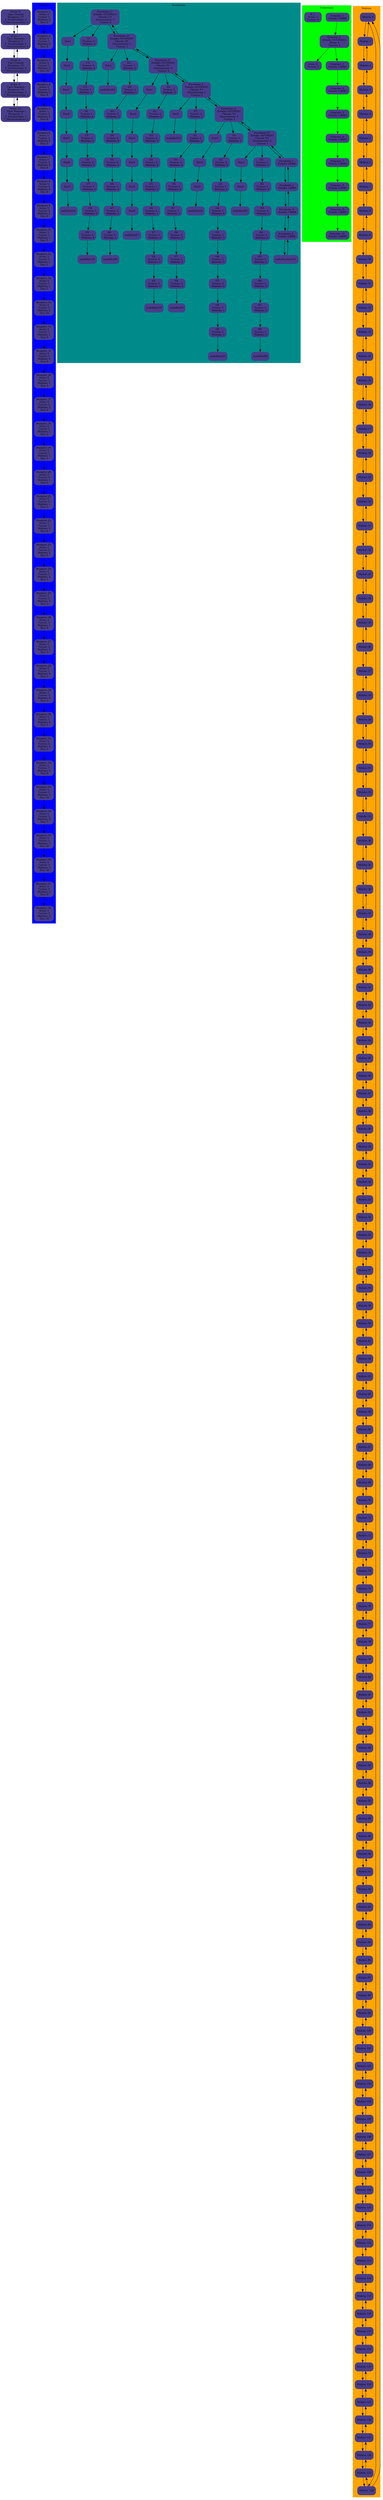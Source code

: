 digraph g {  
 subgraph cluster_0 {
rankdir= "LR"
};
node [
fontsize = "10"
shape = "Mrecord"
color="darkslateblue"
style ="filled, bold"
];
"nodoAvion0"
[ label=" Avion: 6 &#92;n Tipo: Grande &#92;n Pasajeros: 37 &#92;n T_Desabordaje: 3 &#92;n T_Mantenimiento: 3"];
"nodoAvion1"
[ label=" Avion: 7 &#92;n Tipo: Pequeño &#92;n Pasajeros: 5 &#92;n T_Desabordaje: 1 &#92;n T_Mantenimiento: 1"];
"nodoAvion2"
[ label=" Avion: 8 &#92;n Tipo: Grande &#92;n Pasajeros: 35 &#92;n T_Desabordaje: 3 &#92;n T_Mantenimiento: 3"];
"nodoAvion3"
[ label=" Avion: 9 &#92;n Tipo: Mediano &#92;n Pasajeros: 19 &#92;n T_Desabordaje: 2 &#92;n T_Mantenimiento: 2"];
"nodoAvion4"
[ label=" Avion: 10 &#92;n Tipo: Pequeño &#92;n Pasajeros: 9 &#92;n T_Desabordaje: 1 &#92;n T_Mantenimiento: 2"];
"nodoAvion0"-> "nodoAvion1";
"nodoAvion1"-> "nodoAvion0";
"nodoAvion1"-> "nodoAvion2";
"nodoAvion2"-> "nodoAvion1";
"nodoAvion2"-> "nodoAvion3";
"nodoAvion3"-> "nodoAvion2";
"nodoAvion3"-> "nodoAvion4";
"nodoAvion4"-> "nodoAvion3";

 subgraph cluster_1 {
node [style=filled];
"nodoPasajero1"
[ label=" Pasajero: 1 &#92;n Avion: 5 &#92;n Turnos: 2 &#92;n Maletas: 2 &#92;n Doc: 2"];
"nodoPasajero2"
[ label=" Pasajero: 2 &#92;n Avion: 5 &#92;n Turnos: 1 &#92;n Maletas: 4 &#92;n Doc: 8"];
"nodoPasajero3"
[ label=" Pasajero: 3 &#92;n Avion: 5 &#92;n Turnos: 1 &#92;n Maletas: 2 &#92;n Doc: 10"];
"nodoPasajero4"
[ label=" Pasajero: 4 &#92;n Avion: 5 &#92;n Turnos: 2 &#92;n Maletas: 3 &#92;n Doc: 8"];
"nodoPasajero5"
[ label=" Pasajero: 5 &#92;n Avion: 5 &#92;n Turnos: 3 &#92;n Maletas: 4 &#92;n Doc: 8"];
"nodoPasajero6"
[ label=" Pasajero: 6 &#92;n Avion: 5 &#92;n Turnos: 3 &#92;n Maletas: 4 &#92;n Doc: 5"];
"nodoPasajero7"
[ label=" Pasajero: 7 &#92;n Avion: 5 &#92;n Turnos: 3 &#92;n Maletas: 4 &#92;n Doc: 8"];
"nodoPasajero8"
[ label=" Pasajero: 8 &#92;n Avion: 5 &#92;n Turnos: 3 &#92;n Maletas: 4 &#92;n Doc: 9"];
"nodoPasajero9"
[ label=" Pasajero: 9 &#92;n Avion: 5 &#92;n Turnos: 3 &#92;n Maletas: 2 &#92;n Doc: 9"];
"nodoPasajero10"
[ label=" Pasajero: 10 &#92;n Avion: 5 &#92;n Turnos: 1 &#92;n Maletas: 1 &#92;n Doc: 5"];
"nodoPasajero11"
[ label=" Pasajero: 11 &#92;n Avion: 5 &#92;n Turnos: 2 &#92;n Maletas: 1 &#92;n Doc: 2"];
"nodoPasajero12"
[ label=" Pasajero: 12 &#92;n Avion: 5 &#92;n Turnos: 1 &#92;n Maletas: 1 &#92;n Doc: 7"];
"nodoPasajero13"
[ label=" Pasajero: 13 &#92;n Avion: 5 &#92;n Turnos: 2 &#92;n Maletas: 4 &#92;n Doc: 10"];
"nodoPasajero14"
[ label=" Pasajero: 14 &#92;n Avion: 5 &#92;n Turnos: 1 &#92;n Maletas: 1 &#92;n Doc: 8"];
"nodoPasajero15"
[ label=" Pasajero: 15 &#92;n Avion: 5 &#92;n Turnos: 1 &#92;n Maletas: 4 &#92;n Doc: 9"];
"nodoPasajero16"
[ label=" Pasajero: 16 &#92;n Avion: 5 &#92;n Turnos: 1 &#92;n Maletas: 1 &#92;n Doc: 5"];
"nodoPasajero17"
[ label=" Pasajero: 17 &#92;n Avion: 5 &#92;n Turnos: 2 &#92;n Maletas: 3 &#92;n Doc: 6"];
"nodoPasajero18"
[ label=" Pasajero: 18 &#92;n Avion: 5 &#92;n Turnos: 1 &#92;n Maletas: 1 &#92;n Doc: 2"];
"nodoPasajero19"
[ label=" Pasajero: 19 &#92;n Avion: 5 &#92;n Turnos: 1 &#92;n Maletas: 1 &#92;n Doc: 5"];
"nodoPasajero20"
[ label=" Pasajero: 20 &#92;n Avion: 5 &#92;n Turnos: 2 &#92;n Maletas: 1 &#92;n Doc: 2"];
"nodoPasajero21"
[ label=" Pasajero: 21 &#92;n Avion: 5 &#92;n Turnos: 2 &#92;n Maletas: 1 &#92;n Doc: 2"];
"nodoPasajero22"
[ label=" Pasajero: 22 &#92;n Avion: 5 &#92;n Turnos: 1 &#92;n Maletas: 3 &#92;n Doc: 6"];
"nodoPasajero23"
[ label=" Pasajero: 23 &#92;n Avion: 5 &#92;n Turnos: 2 &#92;n Maletas: 2 &#92;n Doc: 5"];
"nodoPasajero24"
[ label=" Pasajero: 24 &#92;n Avion: 5 &#92;n Turnos: 1 &#92;n Maletas: 2 &#92;n Doc: 1"];
"nodoPasajero25"
[ label=" Pasajero: 25 &#92;n Avion: 5 &#92;n Turnos: 2 &#92;n Maletas: 3 &#92;n Doc: 3"];
"nodoPasajero26"
[ label=" Pasajero: 26 &#92;n Avion: 5 &#92;n Turnos: 3 &#92;n Maletas: 1 &#92;n Doc: 9"];
"nodoPasajero27"
[ label=" Pasajero: 27 &#92;n Avion: 5 &#92;n Turnos: 3 &#92;n Maletas: 2 &#92;n Doc: 3"];
"nodoPasajero28"
[ label=" Pasajero: 28 &#92;n Avion: 5 &#92;n Turnos: 1 &#92;n Maletas: 4 &#92;n Doc: 3"];
"nodoPasajero29"
[ label=" Pasajero: 29 &#92;n Avion: 5 &#92;n Turnos: 3 &#92;n Maletas: 2 &#92;n Doc: 3"];
"nodoPasajero30"
[ label=" Pasajero: 30 &#92;n Avion: 5 &#92;n Turnos: 3 &#92;n Maletas: 2 &#92;n Doc: 5"];
"nodoPasajero31"
[ label=" Pasajero: 31 &#92;n Avion: 5 &#92;n Turnos: 3 &#92;n Maletas: 2 &#92;n Doc: 2"];
"nodoPasajero32"
[ label=" Pasajero: 32 &#92;n Avion: 5 &#92;n Turnos: 1 &#92;n Maletas: 3 &#92;n Doc: 8"];
"nodoPasajero33"
[ label=" Pasajero: 33 &#92;n Avion: 5 &#92;n Turnos: 2 &#92;n Maletas: 4 &#92;n Doc: 10"];
"nodoPasajero34"
[ label=" Pasajero: 34 &#92;n Avion: 5 &#92;n Turnos: 3 &#92;n Maletas: 3 &#92;n Doc: 7"];
"nodoPasajero35"
[ label=" Pasajero: 35 &#92;n Avion: 5 &#92;n Turnos: 2 &#92;n Maletas: 2 &#92;n Doc: 10"];
"nodoPasajero36"
[ label=" Pasajero: 36 &#92;n Avion: 5 &#92;n Turnos: 3 &#92;n Maletas: 3 &#92;n Doc: 10"];
"nodoPasajero37"
[ label=" Pasajero: 37 &#92;n Avion: 5 &#92;n Turnos: 3 &#92;n Maletas: 2 &#92;n Doc: 9"];
"nodoPasajero38"
[ label=" Pasajero: 38 &#92;n Avion: 5 &#92;n Turnos: 3 &#92;n Maletas: 2 &#92;n Doc: 10"];
"nodoPasajero1"-> "nodoPasajero2";
"nodoPasajero2"-> "nodoPasajero3";
"nodoPasajero3"-> "nodoPasajero4";
"nodoPasajero4"-> "nodoPasajero5";
"nodoPasajero5"-> "nodoPasajero6";
"nodoPasajero6"-> "nodoPasajero7";
"nodoPasajero7"-> "nodoPasajero8";
"nodoPasajero8"-> "nodoPasajero9";
"nodoPasajero9"-> "nodoPasajero10";
"nodoPasajero10"-> "nodoPasajero11";
"nodoPasajero11"-> "nodoPasajero12";
"nodoPasajero12"-> "nodoPasajero13";
"nodoPasajero13"-> "nodoPasajero14";
"nodoPasajero14"-> "nodoPasajero15";
"nodoPasajero15"-> "nodoPasajero16";
"nodoPasajero16"-> "nodoPasajero17";
"nodoPasajero17"-> "nodoPasajero18";
"nodoPasajero18"-> "nodoPasajero19";
"nodoPasajero19"-> "nodoPasajero20";
"nodoPasajero20"-> "nodoPasajero21";
"nodoPasajero21"-> "nodoPasajero22";
"nodoPasajero22"-> "nodoPasajero23";
"nodoPasajero23"-> "nodoPasajero24";
"nodoPasajero24"-> "nodoPasajero25";
"nodoPasajero25"-> "nodoPasajero26";
"nodoPasajero26"-> "nodoPasajero27";
"nodoPasajero27"-> "nodoPasajero28";
"nodoPasajero28"-> "nodoPasajero29";
"nodoPasajero29"-> "nodoPasajero30";
"nodoPasajero30"-> "nodoPasajero31";
"nodoPasajero31"-> "nodoPasajero32";
"nodoPasajero32"-> "nodoPasajero33";
"nodoPasajero33"-> "nodoPasajero34";
"nodoPasajero34"-> "nodoPasajero35";
"nodoPasajero35"-> "nodoPasajero36";
"nodoPasajero36"-> "nodoPasajero37";
"nodoPasajero37"-> "nodoPasajero38";
fontsize = "10"
shape = "Mrecord"
color="blue"
style ="filled, bold"
label ="Pasajeros"
}

 subgraph cluster_2 {
node [style=filled];
"nodoEscritorio1"
[ label=" Escritorio: C &#92;n Estado: OCUPADO  &#92;n Cliente: C1 &#92;n Documentos: 7 &#92;n Turnos: 2"];
"nodoDocC1"
[ label=" Doc1"];
"nodoDocC2"
[ label=" Doc2"];
"nodoDocC3"
[ label=" Doc3"];
"nodoDocC4"
[ label=" Doc4"];
"nodoDocC5"
[ label=" Doc5"];
"nodoDocC6"
[ label=" Doc6"];
"nodoDocC7"
[ label=" Doc7"];
"nodoPasC1"
[ label=" C1 &#92;n Turnos: 2 &#92;n Maletas: 3"];
"nodoPasC2"
[ label=" C2 &#92;n Turnos: 3 &#92;n Maletas: 4"];
"nodoPasC3"
[ label=" C3 &#92;n Turnos: 1 &#92;n Maletas: 1"];
"nodoPasC4"
[ label=" C4 &#92;n Turnos: 1 &#92;n Maletas: 4"];
"nodoPasC5"
[ label=" C5 &#92;n Turnos: 3 &#92;n Maletas: 2"];
"nodoPasC6"
[ label=" C6 &#92;n Turnos: 2 &#92;n Maletas: 2"];
"nodoPasC7"
[ label=" C7 &#92;n Turnos: 1 &#92;n Maletas: 3"];
"nodoPasC8"
[ label=" C8 &#92;n Turnos: 1 &#92;n Maletas: 2"];
"nodoPasC9"
[ label=" C9 &#92;n Turnos: 3 &#92;n Maletas: 4"];
"nodoEscritorio2"
[ label=" Escritorio: D &#92;n Estado: OCUPADO  &#92;n Cliente: D1 &#92;n Documentos: 1 &#92;n Turnos: 1"];
"nodoDocD1"
[ label=" Doc1"];
"nodoPasD1"
[ label=" D1 &#92;n Turnos: 1 &#92;n Maletas: 2"];
"nodoPasD2"
[ label=" D2 &#92;n Turnos: 2 &#92;n Maletas: 1"];
"nodoPasD3"
[ label=" D3 &#92;n Turnos: 2 &#92;n Maletas: 2"];
"nodoPasD4"
[ label=" D4 &#92;n Turnos: 3 &#92;n Maletas: 4"];
"nodoPasD5"
[ label=" D5 &#92;n Turnos: 2 &#92;n Maletas: 1"];
"nodoPasD6"
[ label=" D6 &#92;n Turnos: 1 &#92;n Maletas: 2"];
"nodoPasD7"
[ label=" D7 &#92;n Turnos: 3 &#92;n Maletas: 1"];
"nodoPasD8"
[ label=" D8 &#92;n Turnos: 2 &#92;n Maletas: 1"];
"nodoEscritorio3"
[ label=" Escritorio: E &#92;n Estado: OCUPADO  &#92;n Cliente: E1 &#92;n Documentos: 6 &#92;n Turnos: 2"];
"nodoDocE1"
[ label=" Doc1"];
"nodoDocE2"
[ label=" Doc2"];
"nodoDocE3"
[ label=" Doc3"];
"nodoDocE4"
[ label=" Doc4"];
"nodoDocE5"
[ label=" Doc5"];
"nodoDocE6"
[ label=" Doc6"];
"nodoPasE1"
[ label=" E1 &#92;n Turnos: 2 &#92;n Maletas: 3"];
"nodoPasE2"
[ label=" E2 &#92;n Turnos: 3 &#92;n Maletas: 2"];
"nodoPasE3"
[ label=" E3 &#92;n Turnos: 2 &#92;n Maletas: 3"];
"nodoPasE4"
[ label=" E4 &#92;n Turnos: 3 &#92;n Maletas: 4"];
"nodoPasE5"
[ label=" E5 &#92;n Turnos: 1 &#92;n Maletas: 3"];
"nodoPasE6"
[ label=" E6 &#92;n Turnos: 1 &#92;n Maletas: 1"];
"nodoPasE7"
[ label=" E7 &#92;n Turnos: 1 &#92;n Maletas: 2"];
"nodoPasE8"
[ label=" E8 &#92;n Turnos: 2 &#92;n Maletas: 2"];
"nodoPasE9"
[ label=" E9 &#92;n Turnos: 3 &#92;n Maletas: 3"];
"nodoEscritorio4"
[ label=" Escritorio: F &#92;n Estado: OCUPADO  &#92;n Cliente: F1 &#92;n Documentos: 1 &#92;n Turnos: 3"];
"nodoDocF1"
[ label=" Doc1"];
"nodoPasF1"
[ label=" F1 &#92;n Turnos: 3 &#92;n Maletas: 1"];
"nodoPasF2"
[ label=" F2 &#92;n Turnos: 2 &#92;n Maletas: 3"];
"nodoPasF3"
[ label=" F3 &#92;n Turnos: 3 &#92;n Maletas: 4"];
"nodoPasF4"
[ label=" F4 &#92;n Turnos: 2 &#92;n Maletas: 4"];
"nodoPasF5"
[ label=" F5 &#92;n Turnos: 1 &#92;n Maletas: 1"];
"nodoPasF6"
[ label=" F6 &#92;n Turnos: 3 &#92;n Maletas: 2"];
"nodoPasF7"
[ label=" F7 &#92;n Turnos: 2 &#92;n Maletas: 2"];
"nodoPasF8"
[ label=" F8 &#92;n Turnos: 3 &#92;n Maletas: 3"];
"nodoEscritorio5"
[ label=" Escritorio: G &#92;n Estado: OCUPADO  &#92;n Cliente: G1 &#92;n Documentos: 3 &#92;n Turnos: 1"];
"nodoDocG1"
[ label=" Doc1"];
"nodoDocG2"
[ label=" Doc2"];
"nodoDocG3"
[ label=" Doc3"];
"nodoPasG1"
[ label=" G1 &#92;n Turnos: 1 &#92;n Maletas: 1"];
"nodoPasG2"
[ label=" G2 &#92;n Turnos: 3 &#92;n Maletas: 3"];
"nodoPasG3"
[ label=" G3 &#92;n Turnos: 1 &#92;n Maletas: 2"];
"nodoPasG4"
[ label=" G4 &#92;n Turnos: 1 &#92;n Maletas: 4"];
"nodoPasG5"
[ label=" G5 &#92;n Turnos: 1 &#92;n Maletas: 3"];
"nodoPasG6"
[ label=" G6 &#92;n Turnos: 3 &#92;n Maletas: 3"];
"nodoPasG7"
[ label=" G7 &#92;n Turnos: 3 &#92;n Maletas: 2"];
"nodoPasG8"
[ label=" G8 &#92;n Turnos: 1 &#92;n Maletas: 1"];
"nodoPasG9"
[ label=" G9 &#92;n Turnos: 1 &#92;n Maletas: 3"];
"nodoEscritorio6"
[ label=" Escritorio: H &#92;n Estado: OCUPADO  &#92;n Cliente: H1 &#92;n Documentos: 2 &#92;n Turnos: 1"];
"nodoDocH1"
[ label=" Doc1"];
"nodoDocH2"
[ label=" Doc2"];
"nodoPasH1"
[ label=" H1 &#92;n Turnos: 1 &#92;n Maletas: 1"];
"nodoPasH2"
[ label=" H2 &#92;n Turnos: 1 &#92;n Maletas: 4"];
"nodoPasH3"
[ label=" H3 &#92;n Turnos: 2 &#92;n Maletas: 1"];
"nodoPasH4"
[ label=" H4 &#92;n Turnos: 1 &#92;n Maletas: 2"];
"nodoPasH5"
[ label=" H5 &#92;n Turnos: 2 &#92;n Maletas: 2"];
"nodoPasH6"
[ label=" H6 &#92;n Turnos: 1 &#92;n Maletas: 4"];
"nodoPasH7"
[ label=" H7 &#92;n Turnos: 2 &#92;n Maletas: 2"];
"nodoPasH8"
[ label=" H8 &#92;n Turnos: 1 &#92;n Maletas: 3"];
"nodoEscritorio7"
[ label=" Escritorio: I &#92;n Estado: LIBRE "];
"nodoEscritorio8"
[ label=" Escritorio: J &#92;n Estado: LIBRE "];
"nodoEscritorio9"
[ label=" Escritorio: X &#92;n Estado: LIBRE "];
"nodoEscritorio10"
[ label=" Escritorio: Z &#92;n Estado: LIBRE "];
"nodoEscritorio1"-> "nodoEscritorio2";
"nodoEscritorio2"-> "nodoEscritorio1";
"nodoDocC1"-> "nodoDocC2";
"nodoDocC2"-> "nodoDocC3";
"nodoDocC3"-> "nodoDocC4";
"nodoDocC4"-> "nodoDocC5";
"nodoDocC5"-> "nodoDocC6";
"nodoDocC6"-> "nodoDocC7";
"nodoDocC7"-> "nodoDocC8";
"nodoEscritorio1"-> "nodoPasC1";
"nodoEscritorio1"-> "nodoDocC1";
"nodoPasC1"-> "nodoPasC2";
"nodoPasC2"-> "nodoPasC3";
"nodoPasC3"-> "nodoPasC4";
"nodoPasC4"-> "nodoPasC5";
"nodoPasC5"-> "nodoPasC6";
"nodoPasC6"-> "nodoPasC7";
"nodoPasC7"-> "nodoPasC8";
"nodoPasC8"-> "nodoPasC9";
"nodoPasC9"-> "nodoPasC10";
"nodoEscritorio2"-> "nodoEscritorio3";
"nodoEscritorio3"-> "nodoEscritorio2";
"nodoDocD1"-> "nodoDocD2";
"nodoEscritorio2"-> "nodoPasD1";
"nodoEscritorio2"-> "nodoDocD1";
"nodoPasD1"-> "nodoPasD2";
"nodoPasD2"-> "nodoPasD3";
"nodoPasD3"-> "nodoPasD4";
"nodoPasD4"-> "nodoPasD5";
"nodoPasD5"-> "nodoPasD6";
"nodoPasD6"-> "nodoPasD7";
"nodoPasD7"-> "nodoPasD8";
"nodoPasD8"-> "nodoPasD9";
"nodoEscritorio3"-> "nodoEscritorio4";
"nodoEscritorio4"-> "nodoEscritorio3";
"nodoDocE1"-> "nodoDocE2";
"nodoDocE2"-> "nodoDocE3";
"nodoDocE3"-> "nodoDocE4";
"nodoDocE4"-> "nodoDocE5";
"nodoDocE5"-> "nodoDocE6";
"nodoDocE6"-> "nodoDocE7";
"nodoEscritorio3"-> "nodoPasE1";
"nodoEscritorio3"-> "nodoDocE1";
"nodoPasE1"-> "nodoPasE2";
"nodoPasE2"-> "nodoPasE3";
"nodoPasE3"-> "nodoPasE4";
"nodoPasE4"-> "nodoPasE5";
"nodoPasE5"-> "nodoPasE6";
"nodoPasE6"-> "nodoPasE7";
"nodoPasE7"-> "nodoPasE8";
"nodoPasE8"-> "nodoPasE9";
"nodoPasE9"-> "nodoPasE10";
"nodoEscritorio4"-> "nodoEscritorio5";
"nodoEscritorio5"-> "nodoEscritorio4";
"nodoDocF1"-> "nodoDocF2";
"nodoEscritorio4"-> "nodoPasF1";
"nodoEscritorio4"-> "nodoDocF1";
"nodoPasF1"-> "nodoPasF2";
"nodoPasF2"-> "nodoPasF3";
"nodoPasF3"-> "nodoPasF4";
"nodoPasF4"-> "nodoPasF5";
"nodoPasF5"-> "nodoPasF6";
"nodoPasF6"-> "nodoPasF7";
"nodoPasF7"-> "nodoPasF8";
"nodoPasF8"-> "nodoPasF9";
"nodoEscritorio5"-> "nodoEscritorio6";
"nodoEscritorio6"-> "nodoEscritorio5";
"nodoDocG1"-> "nodoDocG2";
"nodoDocG2"-> "nodoDocG3";
"nodoDocG3"-> "nodoDocG4";
"nodoEscritorio5"-> "nodoPasG1";
"nodoEscritorio5"-> "nodoDocG1";
"nodoPasG1"-> "nodoPasG2";
"nodoPasG2"-> "nodoPasG3";
"nodoPasG3"-> "nodoPasG4";
"nodoPasG4"-> "nodoPasG5";
"nodoPasG5"-> "nodoPasG6";
"nodoPasG6"-> "nodoPasG7";
"nodoPasG7"-> "nodoPasG8";
"nodoPasG8"-> "nodoPasG9";
"nodoPasG9"-> "nodoPasG10";
"nodoEscritorio6"-> "nodoEscritorio7";
"nodoEscritorio7"-> "nodoEscritorio6";
"nodoDocH1"-> "nodoDocH2";
"nodoDocH2"-> "nodoDocH3";
"nodoEscritorio6"-> "nodoPasH1";
"nodoEscritorio6"-> "nodoDocH1";
"nodoPasH1"-> "nodoPasH2";
"nodoPasH2"-> "nodoPasH3";
"nodoPasH3"-> "nodoPasH4";
"nodoPasH4"-> "nodoPasH5";
"nodoPasH5"-> "nodoPasH6";
"nodoPasH6"-> "nodoPasH7";
"nodoPasH7"-> "nodoPasH8";
"nodoPasH8"-> "nodoPasH9";
"nodoEscritorio7"-> "nodoEscritorio8";
"nodoEscritorio8"-> "nodoEscritorio7";
"nodoEscritorio8"-> "nodoEscritorio9";
"nodoEscritorio9"-> "nodoEscritorio8";
"nodoEscritorio9"-> "nodoEscritorio10";
"nodoEscritorio10"-> "nodoEscritorio9";
"nodoEscritorio10"-> "nodoEscritorio11";
"nodoEscritorio11"-> "nodoEscritorio10";
fontsize = "10"
shape = "Mrecord"
color="cyan4"
style ="filled, bold"
label ="Escritorios"
}

 subgraph cluster_4 {
node [style=filled];
"nodoEstacion1"
[ label=" Estacion: 1 &#92;n Estado: LIBRE: "];
"nodoEstacion2"
[ label=" Estacion: 2 &#92;n Estado: OCUPADO:  &#92;n Avion: 4 &#92;n Turnos: 2 &#92;n "];
"nodoAvionME2"
[ label=" Avion: 4 &#92;n Turnos: 2 &#92;n "];
"nodoEstacion3"
[ label=" Estacion: 3 &#92;n Estado: LIBRE: "];
"nodoEstacion4"
[ label=" Estacion: 4 &#92;n Estado: LIBRE: "];
"nodoEstacion5"
[ label=" Estacion: 5 &#92;n Estado: LIBRE: "];
"nodoEstacion6"
[ label=" Estacion: 6 &#92;n Estado: LIBRE: "];
"nodoEstacion7"
[ label=" Estacion: 7 &#92;n Estado: LIBRE: "];
"nodoEstacion8"
[ label=" Estacion: 8 &#92;n Estado: LIBRE: "];
"nodoEstacion9"
[ label=" Estacion: 9 &#92;n Estado: LIBRE: "];
"nodoEstacion10"
[ label=" Estacion: 10 &#92;n Estado: LIBRE: "];
"nodoEstacion1"-> "nodoEstacion2";
"nodoEstacion2"-> "nodoEstacion3";
"nodoEstacion2"-> "nodoAvionME2";
"nodoEstacion3"-> "nodoEstacion4";
"nodoEstacion4"-> "nodoEstacion5";
"nodoEstacion5"-> "nodoEstacion6";
"nodoEstacion6"-> "nodoEstacion7";
"nodoEstacion7"-> "nodoEstacion8";
"nodoEstacion8"-> "nodoEstacion9";
"nodoEstacion9"-> "nodoEstacion10";
"nodoMantenimiento1"
[ label=" #: 1 &#92;n Avion: 5 &#92;n Turnos: 6 &#92;n "];
fontsize = "10"
shape = "Mrecord"
color="green"
style ="filled, bold"
label ="Estaciones"
}

 subgraph cluster_3 {
node [style=filled];
"nodoM0"
[ label=" Maleta: 0"];
"nodoM1"
[ label=" Maleta: 1"];
"nodoM2"
[ label=" Maleta: 2"];
"nodoM3"
[ label=" Maleta: 3"];
"nodoM4"
[ label=" Maleta: 4"];
"nodoM5"
[ label=" Maleta: 5"];
"nodoM6"
[ label=" Maleta: 6"];
"nodoM7"
[ label=" Maleta: 7"];
"nodoM8"
[ label=" Maleta: 8"];
"nodoM9"
[ label=" Maleta: 9"];
"nodoM10"
[ label=" Maleta: 10"];
"nodoM11"
[ label=" Maleta: 11"];
"nodoM12"
[ label=" Maleta: 12"];
"nodoM13"
[ label=" Maleta: 13"];
"nodoM14"
[ label=" Maleta: 14"];
"nodoM15"
[ label=" Maleta: 15"];
"nodoM16"
[ label=" Maleta: 16"];
"nodoM17"
[ label=" Maleta: 17"];
"nodoM18"
[ label=" Maleta: 18"];
"nodoM19"
[ label=" Maleta: 19"];
"nodoM20"
[ label=" Maleta: 20"];
"nodoM21"
[ label=" Maleta: 21"];
"nodoM22"
[ label=" Maleta: 22"];
"nodoM23"
[ label=" Maleta: 23"];
"nodoM24"
[ label=" Maleta: 24"];
"nodoM25"
[ label=" Maleta: 25"];
"nodoM26"
[ label=" Maleta: 26"];
"nodoM27"
[ label=" Maleta: 27"];
"nodoM28"
[ label=" Maleta: 28"];
"nodoM29"
[ label=" Maleta: 29"];
"nodoM30"
[ label=" Maleta: 30"];
"nodoM31"
[ label=" Maleta: 31"];
"nodoM32"
[ label=" Maleta: 32"];
"nodoM33"
[ label=" Maleta: 33"];
"nodoM34"
[ label=" Maleta: 34"];
"nodoM35"
[ label=" Maleta: 35"];
"nodoM36"
[ label=" Maleta: 36"];
"nodoM37"
[ label=" Maleta: 37"];
"nodoM38"
[ label=" Maleta: 38"];
"nodoM39"
[ label=" Maleta: 39"];
"nodoM40"
[ label=" Maleta: 40"];
"nodoM41"
[ label=" Maleta: 41"];
"nodoM42"
[ label=" Maleta: 42"];
"nodoM43"
[ label=" Maleta: 43"];
"nodoM44"
[ label=" Maleta: 44"];
"nodoM45"
[ label=" Maleta: 45"];
"nodoM46"
[ label=" Maleta: 46"];
"nodoM47"
[ label=" Maleta: 47"];
"nodoM48"
[ label=" Maleta: 48"];
"nodoM49"
[ label=" Maleta: 49"];
"nodoM50"
[ label=" Maleta: 50"];
"nodoM51"
[ label=" Maleta: 51"];
"nodoM52"
[ label=" Maleta: 52"];
"nodoM53"
[ label=" Maleta: 53"];
"nodoM54"
[ label=" Maleta: 54"];
"nodoM55"
[ label=" Maleta: 55"];
"nodoM56"
[ label=" Maleta: 56"];
"nodoM57"
[ label=" Maleta: 57"];
"nodoM58"
[ label=" Maleta: 58"];
"nodoM59"
[ label=" Maleta: 59"];
"nodoM60"
[ label=" Maleta: 60"];
"nodoM61"
[ label=" Maleta: 61"];
"nodoM62"
[ label=" Maleta: 62"];
"nodoM63"
[ label=" Maleta: 63"];
"nodoM64"
[ label=" Maleta: 64"];
"nodoM65"
[ label=" Maleta: 65"];
"nodoM66"
[ label=" Maleta: 66"];
"nodoM67"
[ label=" Maleta: 67"];
"nodoM68"
[ label=" Maleta: 68"];
"nodoM69"
[ label=" Maleta: 69"];
"nodoM70"
[ label=" Maleta: 70"];
"nodoM71"
[ label=" Maleta: 71"];
"nodoM72"
[ label=" Maleta: 72"];
"nodoM73"
[ label=" Maleta: 73"];
"nodoM74"
[ label=" Maleta: 74"];
"nodoM75"
[ label=" Maleta: 75"];
"nodoM76"
[ label=" Maleta: 76"];
"nodoM77"
[ label=" Maleta: 77"];
"nodoM78"
[ label=" Maleta: 78"];
"nodoM79"
[ label=" Maleta: 79"];
"nodoM80"
[ label=" Maleta: 80"];
"nodoM81"
[ label=" Maleta: 81"];
"nodoM82"
[ label=" Maleta: 82"];
"nodoM83"
[ label=" Maleta: 83"];
"nodoM84"
[ label=" Maleta: 84"];
"nodoM85"
[ label=" Maleta: 85"];
"nodoM86"
[ label=" Maleta: 86"];
"nodoM87"
[ label=" Maleta: 87"];
"nodoM88"
[ label=" Maleta: 88"];
"nodoM89"
[ label=" Maleta: 89"];
"nodoM90"
[ label=" Maleta: 90"];
"nodoM91"
[ label=" Maleta: 91"];
"nodoM92"
[ label=" Maleta: 92"];
"nodoM93"
[ label=" Maleta: 93"];
"nodoM94"
[ label=" Maleta: 94"];
"nodoM95"
[ label=" Maleta: 95"];
"nodoM96"
[ label=" Maleta: 96"];
"nodoM97"
[ label=" Maleta: 97"];
"nodoM98"
[ label=" Maleta: 98"];
"nodoM99"
[ label=" Maleta: 99"];
"nodoM100"
[ label=" Maleta: 100"];
"nodoM101"
[ label=" Maleta: 101"];
"nodoM102"
[ label=" Maleta: 102"];
"nodoM103"
[ label=" Maleta: 103"];
"nodoM104"
[ label=" Maleta: 104"];
"nodoM105"
[ label=" Maleta: 105"];
"nodoM106"
[ label=" Maleta: 106"];
"nodoM107"
[ label=" Maleta: 107"];
"nodoM108"
[ label=" Maleta: 108"];
"nodoM109"
[ label=" Maleta: 109"];
"nodoM110"
[ label=" Maleta: 110"];
"nodoM111"
[ label=" Maleta: 111"];
"nodoM112"
[ label=" Maleta: 112"];
"nodoM113"
[ label=" Maleta: 113"];
"nodoM114"
[ label=" Maleta: 114"];
"nodoM115"
[ label=" Maleta: 115"];
"nodoM116"
[ label=" Maleta: 116"];
"nodoM117"
[ label=" Maleta: 117"];
"nodoM118"
[ label=" Maleta: 118"];
"nodoM119"
[ label=" Maleta: 119"];
"nodoM120"
[ label=" Maleta: 120"];
"nodoM121"
[ label=" Maleta: 121"];
"nodoM122"
[ label=" Maleta: 122"];
"nodoM123"
[ label=" Maleta: 123"];
"nodoM124"
[ label=" Maleta: 124"];
"nodoM125"
[ label=" Maleta: 125"];
"nodoM126"
[ label=" Maleta: 126"];
"nodoM0"-> "nodoM1";
"nodoM1"-> "nodoM0";
"nodoM1"-> "nodoM2";
"nodoM2"-> "nodoM1";
"nodoM2"-> "nodoM3";
"nodoM3"-> "nodoM2";
"nodoM3"-> "nodoM4";
"nodoM4"-> "nodoM3";
"nodoM4"-> "nodoM5";
"nodoM5"-> "nodoM4";
"nodoM5"-> "nodoM6";
"nodoM6"-> "nodoM5";
"nodoM6"-> "nodoM7";
"nodoM7"-> "nodoM6";
"nodoM7"-> "nodoM8";
"nodoM8"-> "nodoM7";
"nodoM8"-> "nodoM9";
"nodoM9"-> "nodoM8";
"nodoM9"-> "nodoM10";
"nodoM10"-> "nodoM9";
"nodoM10"-> "nodoM11";
"nodoM11"-> "nodoM10";
"nodoM11"-> "nodoM12";
"nodoM12"-> "nodoM11";
"nodoM12"-> "nodoM13";
"nodoM13"-> "nodoM12";
"nodoM13"-> "nodoM14";
"nodoM14"-> "nodoM13";
"nodoM14"-> "nodoM15";
"nodoM15"-> "nodoM14";
"nodoM15"-> "nodoM16";
"nodoM16"-> "nodoM15";
"nodoM16"-> "nodoM17";
"nodoM17"-> "nodoM16";
"nodoM17"-> "nodoM18";
"nodoM18"-> "nodoM17";
"nodoM18"-> "nodoM19";
"nodoM19"-> "nodoM18";
"nodoM19"-> "nodoM20";
"nodoM20"-> "nodoM19";
"nodoM20"-> "nodoM21";
"nodoM21"-> "nodoM20";
"nodoM21"-> "nodoM22";
"nodoM22"-> "nodoM21";
"nodoM22"-> "nodoM23";
"nodoM23"-> "nodoM22";
"nodoM23"-> "nodoM24";
"nodoM24"-> "nodoM23";
"nodoM24"-> "nodoM25";
"nodoM25"-> "nodoM24";
"nodoM25"-> "nodoM26";
"nodoM26"-> "nodoM25";
"nodoM26"-> "nodoM27";
"nodoM27"-> "nodoM26";
"nodoM27"-> "nodoM28";
"nodoM28"-> "nodoM27";
"nodoM28"-> "nodoM29";
"nodoM29"-> "nodoM28";
"nodoM29"-> "nodoM30";
"nodoM30"-> "nodoM29";
"nodoM30"-> "nodoM31";
"nodoM31"-> "nodoM30";
"nodoM31"-> "nodoM32";
"nodoM32"-> "nodoM31";
"nodoM32"-> "nodoM33";
"nodoM33"-> "nodoM32";
"nodoM33"-> "nodoM34";
"nodoM34"-> "nodoM33";
"nodoM34"-> "nodoM35";
"nodoM35"-> "nodoM34";
"nodoM35"-> "nodoM36";
"nodoM36"-> "nodoM35";
"nodoM36"-> "nodoM37";
"nodoM37"-> "nodoM36";
"nodoM37"-> "nodoM38";
"nodoM38"-> "nodoM37";
"nodoM38"-> "nodoM39";
"nodoM39"-> "nodoM38";
"nodoM39"-> "nodoM40";
"nodoM40"-> "nodoM39";
"nodoM40"-> "nodoM41";
"nodoM41"-> "nodoM40";
"nodoM41"-> "nodoM42";
"nodoM42"-> "nodoM41";
"nodoM42"-> "nodoM43";
"nodoM43"-> "nodoM42";
"nodoM43"-> "nodoM44";
"nodoM44"-> "nodoM43";
"nodoM44"-> "nodoM45";
"nodoM45"-> "nodoM44";
"nodoM45"-> "nodoM46";
"nodoM46"-> "nodoM45";
"nodoM46"-> "nodoM47";
"nodoM47"-> "nodoM46";
"nodoM47"-> "nodoM48";
"nodoM48"-> "nodoM47";
"nodoM48"-> "nodoM49";
"nodoM49"-> "nodoM48";
"nodoM49"-> "nodoM50";
"nodoM50"-> "nodoM49";
"nodoM50"-> "nodoM51";
"nodoM51"-> "nodoM50";
"nodoM51"-> "nodoM52";
"nodoM52"-> "nodoM51";
"nodoM52"-> "nodoM53";
"nodoM53"-> "nodoM52";
"nodoM53"-> "nodoM54";
"nodoM54"-> "nodoM53";
"nodoM54"-> "nodoM55";
"nodoM55"-> "nodoM54";
"nodoM55"-> "nodoM56";
"nodoM56"-> "nodoM55";
"nodoM56"-> "nodoM57";
"nodoM57"-> "nodoM56";
"nodoM57"-> "nodoM58";
"nodoM58"-> "nodoM57";
"nodoM58"-> "nodoM59";
"nodoM59"-> "nodoM58";
"nodoM59"-> "nodoM60";
"nodoM60"-> "nodoM59";
"nodoM60"-> "nodoM61";
"nodoM61"-> "nodoM60";
"nodoM61"-> "nodoM62";
"nodoM62"-> "nodoM61";
"nodoM62"-> "nodoM63";
"nodoM63"-> "nodoM62";
"nodoM63"-> "nodoM64";
"nodoM64"-> "nodoM63";
"nodoM64"-> "nodoM65";
"nodoM65"-> "nodoM64";
"nodoM65"-> "nodoM66";
"nodoM66"-> "nodoM65";
"nodoM66"-> "nodoM67";
"nodoM67"-> "nodoM66";
"nodoM67"-> "nodoM68";
"nodoM68"-> "nodoM67";
"nodoM68"-> "nodoM69";
"nodoM69"-> "nodoM68";
"nodoM69"-> "nodoM70";
"nodoM70"-> "nodoM69";
"nodoM70"-> "nodoM71";
"nodoM71"-> "nodoM70";
"nodoM71"-> "nodoM72";
"nodoM72"-> "nodoM71";
"nodoM72"-> "nodoM73";
"nodoM73"-> "nodoM72";
"nodoM73"-> "nodoM74";
"nodoM74"-> "nodoM73";
"nodoM74"-> "nodoM75";
"nodoM75"-> "nodoM74";
"nodoM75"-> "nodoM76";
"nodoM76"-> "nodoM75";
"nodoM76"-> "nodoM77";
"nodoM77"-> "nodoM76";
"nodoM77"-> "nodoM78";
"nodoM78"-> "nodoM77";
"nodoM78"-> "nodoM79";
"nodoM79"-> "nodoM78";
"nodoM79"-> "nodoM80";
"nodoM80"-> "nodoM79";
"nodoM80"-> "nodoM81";
"nodoM81"-> "nodoM80";
"nodoM81"-> "nodoM82";
"nodoM82"-> "nodoM81";
"nodoM82"-> "nodoM83";
"nodoM83"-> "nodoM82";
"nodoM83"-> "nodoM84";
"nodoM84"-> "nodoM83";
"nodoM84"-> "nodoM85";
"nodoM85"-> "nodoM84";
"nodoM85"-> "nodoM86";
"nodoM86"-> "nodoM85";
"nodoM86"-> "nodoM87";
"nodoM87"-> "nodoM86";
"nodoM87"-> "nodoM88";
"nodoM88"-> "nodoM87";
"nodoM88"-> "nodoM89";
"nodoM89"-> "nodoM88";
"nodoM89"-> "nodoM90";
"nodoM90"-> "nodoM89";
"nodoM90"-> "nodoM91";
"nodoM91"-> "nodoM90";
"nodoM91"-> "nodoM92";
"nodoM92"-> "nodoM91";
"nodoM92"-> "nodoM93";
"nodoM93"-> "nodoM92";
"nodoM93"-> "nodoM94";
"nodoM94"-> "nodoM93";
"nodoM94"-> "nodoM95";
"nodoM95"-> "nodoM94";
"nodoM95"-> "nodoM96";
"nodoM96"-> "nodoM95";
"nodoM96"-> "nodoM97";
"nodoM97"-> "nodoM96";
"nodoM97"-> "nodoM98";
"nodoM98"-> "nodoM97";
"nodoM98"-> "nodoM99";
"nodoM99"-> "nodoM98";
"nodoM99"-> "nodoM100";
"nodoM100"-> "nodoM99";
"nodoM100"-> "nodoM101";
"nodoM101"-> "nodoM100";
"nodoM101"-> "nodoM102";
"nodoM102"-> "nodoM101";
"nodoM102"-> "nodoM103";
"nodoM103"-> "nodoM102";
"nodoM103"-> "nodoM104";
"nodoM104"-> "nodoM103";
"nodoM104"-> "nodoM105";
"nodoM105"-> "nodoM104";
"nodoM105"-> "nodoM106";
"nodoM106"-> "nodoM105";
"nodoM106"-> "nodoM107";
"nodoM107"-> "nodoM106";
"nodoM107"-> "nodoM108";
"nodoM108"-> "nodoM107";
"nodoM108"-> "nodoM109";
"nodoM109"-> "nodoM108";
"nodoM109"-> "nodoM110";
"nodoM110"-> "nodoM109";
"nodoM110"-> "nodoM111";
"nodoM111"-> "nodoM110";
"nodoM111"-> "nodoM112";
"nodoM112"-> "nodoM111";
"nodoM112"-> "nodoM113";
"nodoM113"-> "nodoM112";
"nodoM113"-> "nodoM114";
"nodoM114"-> "nodoM113";
"nodoM114"-> "nodoM115";
"nodoM115"-> "nodoM114";
"nodoM115"-> "nodoM116";
"nodoM116"-> "nodoM115";
"nodoM116"-> "nodoM117";
"nodoM117"-> "nodoM116";
"nodoM117"-> "nodoM118";
"nodoM118"-> "nodoM117";
"nodoM118"-> "nodoM119";
"nodoM119"-> "nodoM118";
"nodoM119"-> "nodoM120";
"nodoM120"-> "nodoM119";
"nodoM120"-> "nodoM121";
"nodoM121"-> "nodoM120";
"nodoM121"-> "nodoM122";
"nodoM122"-> "nodoM121";
"nodoM122"-> "nodoM123";
"nodoM123"-> "nodoM122";
"nodoM123"-> "nodoM124";
"nodoM124"-> "nodoM123";
"nodoM124"-> "nodoM125";
"nodoM125"-> "nodoM124";
"nodoM125"-> "nodoM126";
"nodoM126"-> "nodoM125";
"nodoM126"-> "nodoM0";
"nodoM0"-> "nodoM126";
fontsize = "10"
shape = "Mrecord"
color="orange"
style ="filled, bold"
label ="Maletas"
}
}